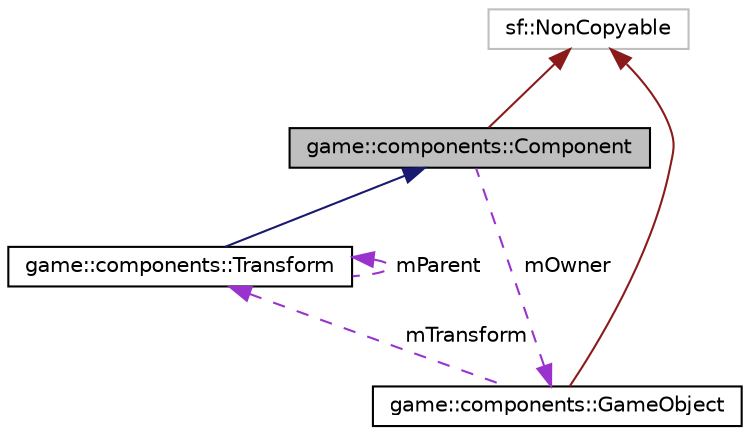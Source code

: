 digraph "game::components::Component"
{
 // LATEX_PDF_SIZE
  edge [fontname="Helvetica",fontsize="10",labelfontname="Helvetica",labelfontsize="10"];
  node [fontname="Helvetica",fontsize="10",shape=record];
  Node1 [label="game::components::Component",height=0.2,width=0.4,color="black", fillcolor="grey75", style="filled", fontcolor="black",tooltip="base class for all components"];
  Node2 -> Node1 [dir="back",color="firebrick4",fontsize="10",style="solid"];
  Node2 [label="sf::NonCopyable",height=0.2,width=0.4,color="grey75", fillcolor="white", style="filled",tooltip=" "];
  Node3 -> Node1 [dir="back",color="darkorchid3",fontsize="10",style="dashed",label=" mOwner" ];
  Node3 [label="game::components::GameObject",height=0.2,width=0.4,color="black", fillcolor="white", style="filled",URL="$classgame_1_1components_1_1GameObject.html",tooltip="container class for a group of components"];
  Node2 -> Node3 [dir="back",color="firebrick4",fontsize="10",style="solid"];
  Node4 -> Node3 [dir="back",color="darkorchid3",fontsize="10",style="dashed",label=" mTransform" ];
  Node4 [label="game::components::Transform",height=0.2,width=0.4,color="black", fillcolor="white", style="filled",URL="$classgame_1_1components_1_1Transform.html",tooltip="transform component of a gameobject"];
  Node1 -> Node4 [dir="back",color="midnightblue",fontsize="10",style="solid"];
  Node4 -> Node4 [dir="back",color="darkorchid3",fontsize="10",style="dashed",label=" mParent" ];
}
